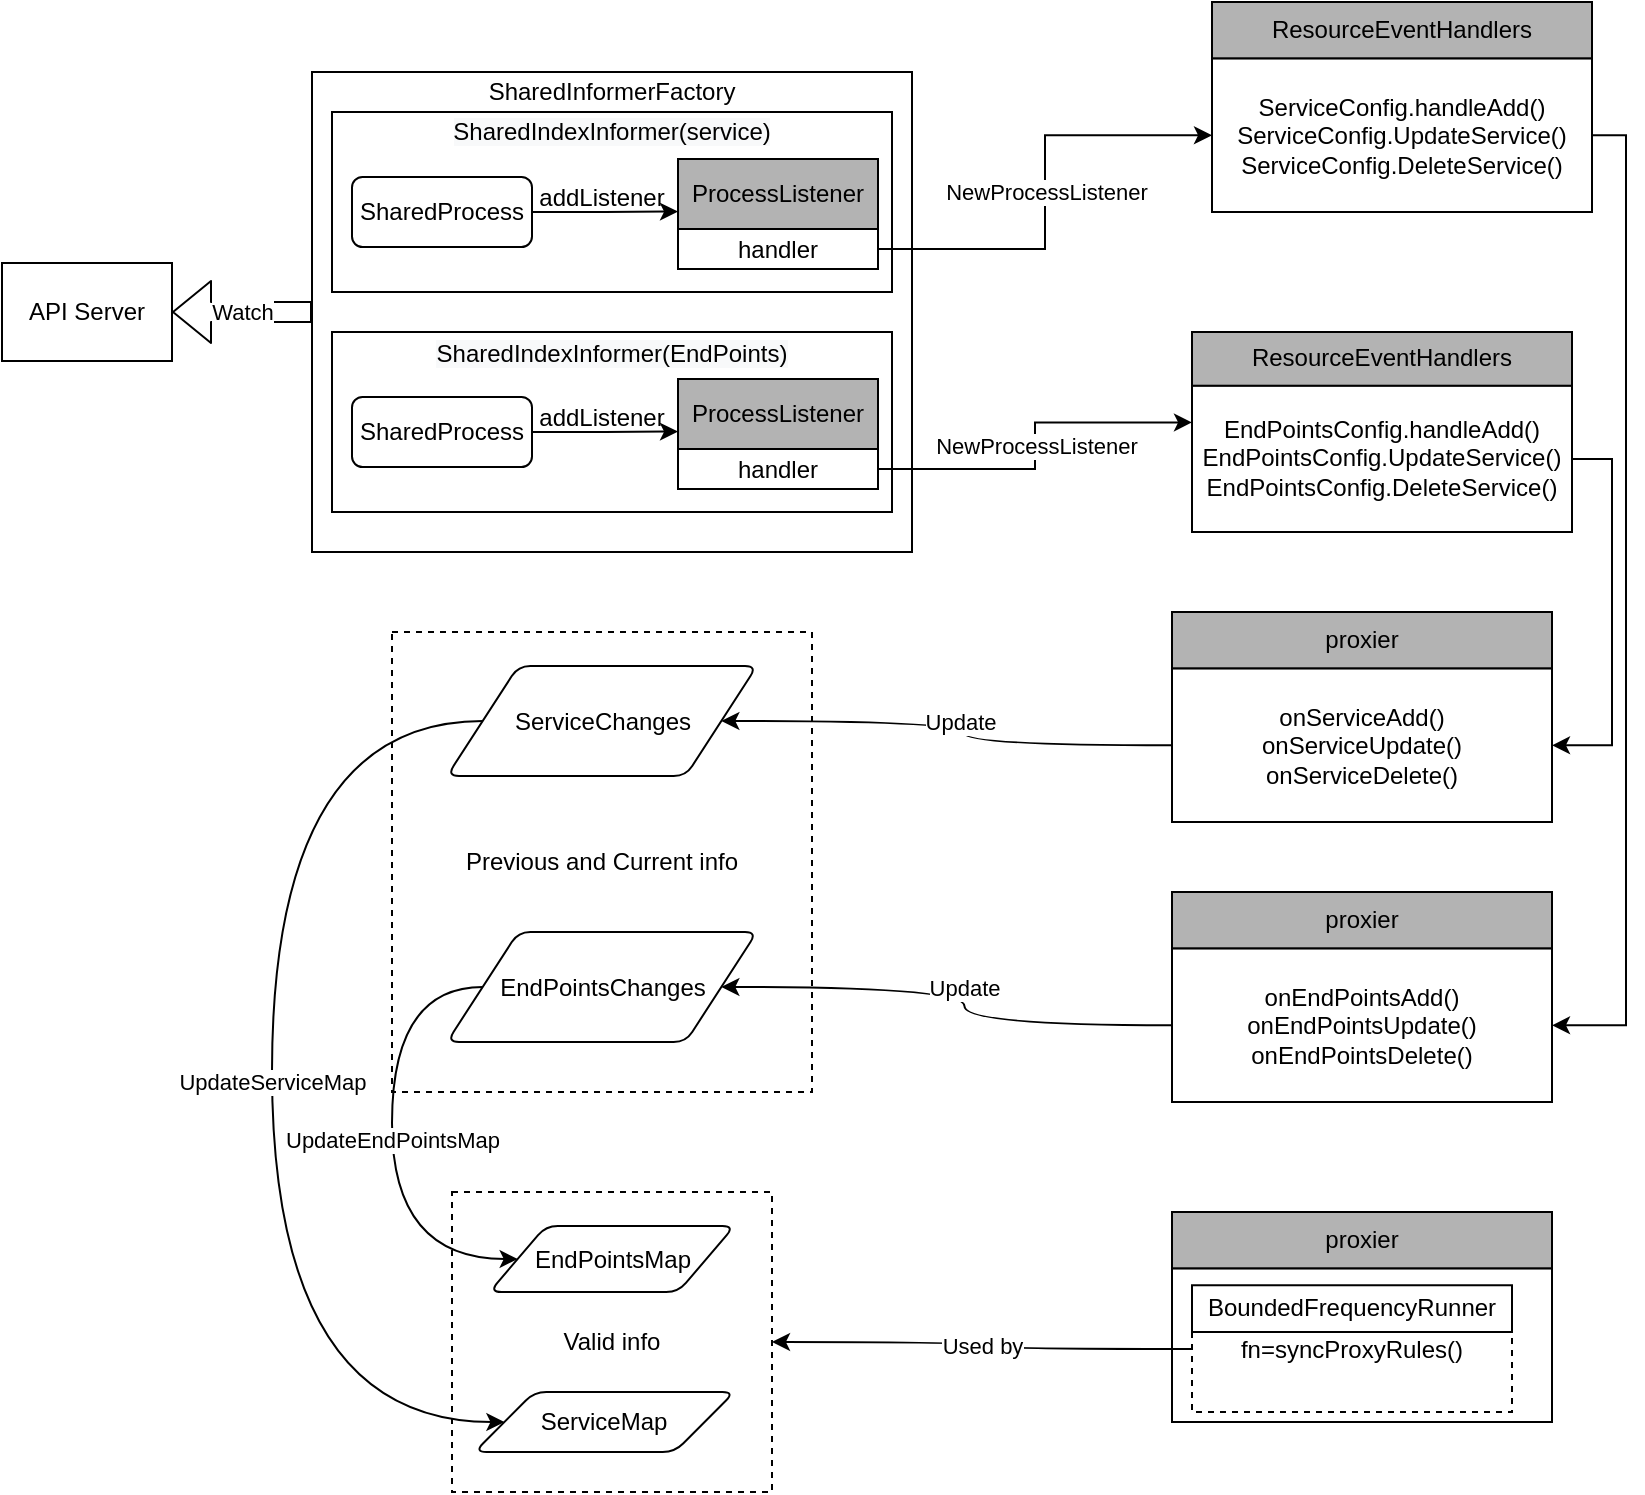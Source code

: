 <mxfile version="13.4.5" type="device"><diagram id="YJZPPgnZP-gtO1UGiNNT" name="Page-1"><mxGraphModel dx="1554" dy="983" grid="1" gridSize="10" guides="1" tooltips="1" connect="1" arrows="1" fold="1" page="1" pageScale="1" pageWidth="827" pageHeight="1169" math="0" shadow="0"><root><mxCell id="0"/><mxCell id="1" parent="0"/><mxCell id="XFDqoNYNsMRrjsRMw2cA-49" value="Valid info" style="rounded=0;whiteSpace=wrap;html=1;strokeWidth=1;fillColor=#FFFFFF;dashed=1;" vertex="1" parent="1"><mxGeometry x="235" y="601" width="160" height="150" as="geometry"/></mxCell><mxCell id="XFDqoNYNsMRrjsRMw2cA-43" value="Previous and Current info" style="rounded=0;whiteSpace=wrap;html=1;strokeWidth=1;fillColor=#FFFFFF;dashed=1;" vertex="1" parent="1"><mxGeometry x="205" y="321" width="210" height="230" as="geometry"/></mxCell><mxCell id="XFDqoNYNsMRrjsRMw2cA-1" value="API Server" style="rounded=0;whiteSpace=wrap;html=1;" vertex="1" parent="1"><mxGeometry x="10" y="136.5" width="85" height="49" as="geometry"/></mxCell><mxCell id="XFDqoNYNsMRrjsRMw2cA-2" value="" style="rounded=0;whiteSpace=wrap;html=1;" vertex="1" parent="1"><mxGeometry x="165" y="41" width="300" height="240" as="geometry"/></mxCell><mxCell id="XFDqoNYNsMRrjsRMw2cA-3" value="SharedInformerFactory" style="text;html=1;strokeColor=none;fillColor=none;align=center;verticalAlign=middle;whiteSpace=wrap;rounded=0;" vertex="1" parent="1"><mxGeometry x="295" y="41" width="40" height="20" as="geometry"/></mxCell><mxCell id="XFDqoNYNsMRrjsRMw2cA-4" value="" style="rounded=0;whiteSpace=wrap;html=1;" vertex="1" parent="1"><mxGeometry x="175" y="61" width="280" height="90" as="geometry"/></mxCell><mxCell id="XFDqoNYNsMRrjsRMw2cA-5" value="&#10;&#10;&lt;span style=&quot;color: rgb(0, 0, 0); font-family: helvetica; font-size: 12px; font-style: normal; font-weight: 400; letter-spacing: normal; text-align: center; text-indent: 0px; text-transform: none; word-spacing: 0px; background-color: rgb(248, 249, 250); display: inline; float: none;&quot;&gt;SharedIndexInformer(service)&lt;/span&gt;&#10;&#10;" style="text;html=1;strokeColor=none;fillColor=none;align=center;verticalAlign=middle;whiteSpace=wrap;rounded=0;" vertex="1" parent="1"><mxGeometry x="295" y="61" width="40" height="20" as="geometry"/></mxCell><mxCell id="XFDqoNYNsMRrjsRMw2cA-11" style="edgeStyle=orthogonalEdgeStyle;rounded=0;orthogonalLoop=1;jettySize=auto;html=1;entryX=0;entryY=0.75;entryDx=0;entryDy=0;" edge="1" parent="1" source="XFDqoNYNsMRrjsRMw2cA-6" target="XFDqoNYNsMRrjsRMw2cA-7"><mxGeometry relative="1" as="geometry"/></mxCell><mxCell id="XFDqoNYNsMRrjsRMw2cA-6" value="SharedProcess" style="rounded=1;whiteSpace=wrap;html=1;" vertex="1" parent="1"><mxGeometry x="185" y="93.5" width="90" height="35" as="geometry"/></mxCell><mxCell id="XFDqoNYNsMRrjsRMw2cA-9" value="" style="group" vertex="1" connectable="0" parent="1"><mxGeometry x="348" y="84.5" width="100" height="55" as="geometry"/></mxCell><mxCell id="XFDqoNYNsMRrjsRMw2cA-7" value="ProcessListener" style="rounded=0;whiteSpace=wrap;html=1;fillColor=#B3B3B3;" vertex="1" parent="XFDqoNYNsMRrjsRMw2cA-9"><mxGeometry width="100" height="35" as="geometry"/></mxCell><mxCell id="XFDqoNYNsMRrjsRMw2cA-8" value="handler" style="rounded=0;whiteSpace=wrap;html=1;" vertex="1" parent="XFDqoNYNsMRrjsRMw2cA-9"><mxGeometry y="35" width="100" height="20" as="geometry"/></mxCell><mxCell id="XFDqoNYNsMRrjsRMw2cA-12" value="addListener" style="text;html=1;strokeColor=none;fillColor=none;align=center;verticalAlign=middle;whiteSpace=wrap;rounded=0;" vertex="1" parent="1"><mxGeometry x="290" y="93.5" width="40" height="20" as="geometry"/></mxCell><mxCell id="XFDqoNYNsMRrjsRMw2cA-15" value="" style="rounded=0;whiteSpace=wrap;html=1;" vertex="1" parent="1"><mxGeometry x="175" y="171" width="280" height="90" as="geometry"/></mxCell><mxCell id="XFDqoNYNsMRrjsRMw2cA-16" value="&lt;span style=&quot;color: rgb(0 , 0 , 0) ; font-family: &amp;#34;helvetica&amp;#34; ; font-size: 12px ; font-style: normal ; font-weight: 400 ; letter-spacing: normal ; text-align: center ; text-indent: 0px ; text-transform: none ; word-spacing: 0px ; background-color: rgb(248 , 249 , 250) ; display: inline ; float: none&quot;&gt;SharedIndexInformer(EndPoints)&lt;/span&gt;" style="text;html=1;strokeColor=none;fillColor=none;align=center;verticalAlign=middle;whiteSpace=wrap;rounded=0;" vertex="1" parent="1"><mxGeometry x="295" y="172" width="40" height="20" as="geometry"/></mxCell><mxCell id="XFDqoNYNsMRrjsRMw2cA-17" style="edgeStyle=orthogonalEdgeStyle;rounded=0;orthogonalLoop=1;jettySize=auto;html=1;entryX=0;entryY=0.75;entryDx=0;entryDy=0;" edge="1" parent="1" source="XFDqoNYNsMRrjsRMw2cA-18" target="XFDqoNYNsMRrjsRMw2cA-20"><mxGeometry relative="1" as="geometry"/></mxCell><mxCell id="XFDqoNYNsMRrjsRMw2cA-18" value="SharedProcess" style="rounded=1;whiteSpace=wrap;html=1;" vertex="1" parent="1"><mxGeometry x="185" y="203.5" width="90" height="35" as="geometry"/></mxCell><mxCell id="XFDqoNYNsMRrjsRMw2cA-19" value="" style="group" vertex="1" connectable="0" parent="1"><mxGeometry x="348" y="194.5" width="100" height="55" as="geometry"/></mxCell><mxCell id="XFDqoNYNsMRrjsRMw2cA-20" value="ProcessListener" style="rounded=0;whiteSpace=wrap;html=1;fillColor=#B3B3B3;" vertex="1" parent="XFDqoNYNsMRrjsRMw2cA-19"><mxGeometry width="100" height="35" as="geometry"/></mxCell><mxCell id="XFDqoNYNsMRrjsRMw2cA-21" value="handler" style="rounded=0;whiteSpace=wrap;html=1;" vertex="1" parent="XFDqoNYNsMRrjsRMw2cA-19"><mxGeometry y="35" width="100" height="20" as="geometry"/></mxCell><mxCell id="XFDqoNYNsMRrjsRMw2cA-22" value="addListener" style="text;html=1;strokeColor=none;fillColor=none;align=center;verticalAlign=middle;whiteSpace=wrap;rounded=0;" vertex="1" parent="1"><mxGeometry x="290" y="203.5" width="40" height="20" as="geometry"/></mxCell><mxCell id="XFDqoNYNsMRrjsRMw2cA-23" value="" style="group" vertex="1" connectable="0" parent="1"><mxGeometry x="615" y="6" width="190" height="105" as="geometry"/></mxCell><mxCell id="XFDqoNYNsMRrjsRMw2cA-24" value="ResourceEventHandlers" style="rounded=0;whiteSpace=wrap;html=1;fillColor=#B3B3B3;" vertex="1" parent="XFDqoNYNsMRrjsRMw2cA-23"><mxGeometry width="190" height="28.273" as="geometry"/></mxCell><mxCell id="XFDqoNYNsMRrjsRMw2cA-25" value="ServiceConfig.handleAdd()&lt;br&gt;ServiceConfig.UpdateService()&lt;br&gt;ServiceConfig.DeleteService()" style="rounded=0;whiteSpace=wrap;html=1;" vertex="1" parent="XFDqoNYNsMRrjsRMw2cA-23"><mxGeometry y="28.269" width="190" height="76.731" as="geometry"/></mxCell><mxCell id="XFDqoNYNsMRrjsRMw2cA-27" value="" style="group" vertex="1" connectable="0" parent="1"><mxGeometry x="605" y="171" width="190" height="100" as="geometry"/></mxCell><mxCell id="XFDqoNYNsMRrjsRMw2cA-28" value="ResourceEventHandlers" style="rounded=0;whiteSpace=wrap;html=1;fillColor=#B3B3B3;" vertex="1" parent="XFDqoNYNsMRrjsRMw2cA-27"><mxGeometry width="190" height="26.926" as="geometry"/></mxCell><mxCell id="XFDqoNYNsMRrjsRMw2cA-29" value="EndPointsConfig.handleAdd()&lt;br&gt;EndPointsConfig.UpdateService()&lt;br&gt;EndPointsConfig.DeleteService()" style="rounded=0;whiteSpace=wrap;html=1;" vertex="1" parent="XFDqoNYNsMRrjsRMw2cA-27"><mxGeometry y="26.923" width="190" height="73.077" as="geometry"/></mxCell><mxCell id="XFDqoNYNsMRrjsRMw2cA-30" value="NewProcessListener" style="edgeStyle=orthogonalEdgeStyle;rounded=0;orthogonalLoop=1;jettySize=auto;html=1;entryX=0;entryY=0.5;entryDx=0;entryDy=0;" edge="1" parent="1" source="XFDqoNYNsMRrjsRMw2cA-8" target="XFDqoNYNsMRrjsRMw2cA-25"><mxGeometry relative="1" as="geometry"/></mxCell><mxCell id="XFDqoNYNsMRrjsRMw2cA-31" value="NewProcessListener" style="edgeStyle=orthogonalEdgeStyle;rounded=0;orthogonalLoop=1;jettySize=auto;html=1;entryX=0;entryY=0.25;entryDx=0;entryDy=0;" edge="1" parent="1" source="XFDqoNYNsMRrjsRMw2cA-21" target="XFDqoNYNsMRrjsRMw2cA-29"><mxGeometry relative="1" as="geometry"/></mxCell><mxCell id="XFDqoNYNsMRrjsRMw2cA-33" value="" style="group" vertex="1" connectable="0" parent="1"><mxGeometry x="595" y="311" width="190" height="105" as="geometry"/></mxCell><mxCell id="XFDqoNYNsMRrjsRMw2cA-34" value="proxier" style="rounded=0;whiteSpace=wrap;html=1;fillColor=#B3B3B3;" vertex="1" parent="XFDqoNYNsMRrjsRMw2cA-33"><mxGeometry width="190" height="28.273" as="geometry"/></mxCell><mxCell id="XFDqoNYNsMRrjsRMw2cA-35" value="onServiceAdd()&lt;br&gt;onServiceUpdate()&lt;br&gt;onServiceDelete()" style="rounded=0;whiteSpace=wrap;html=1;" vertex="1" parent="XFDqoNYNsMRrjsRMw2cA-33"><mxGeometry y="28.269" width="190" height="76.731" as="geometry"/></mxCell><mxCell id="XFDqoNYNsMRrjsRMw2cA-36" value="" style="group" vertex="1" connectable="0" parent="1"><mxGeometry x="595" y="451" width="190" height="105" as="geometry"/></mxCell><mxCell id="XFDqoNYNsMRrjsRMw2cA-37" value="proxier" style="rounded=0;whiteSpace=wrap;html=1;fillColor=#B3B3B3;" vertex="1" parent="XFDqoNYNsMRrjsRMw2cA-36"><mxGeometry width="190" height="28.273" as="geometry"/></mxCell><mxCell id="XFDqoNYNsMRrjsRMw2cA-38" value="onEndPointsAdd()&lt;br&gt;onEndPointsUpdate()&lt;br&gt;onEndPointsDelete()" style="rounded=0;whiteSpace=wrap;html=1;" vertex="1" parent="XFDqoNYNsMRrjsRMw2cA-36"><mxGeometry y="28.269" width="190" height="76.731" as="geometry"/></mxCell><mxCell id="XFDqoNYNsMRrjsRMw2cA-39" style="edgeStyle=orthogonalEdgeStyle;rounded=0;orthogonalLoop=1;jettySize=auto;html=1;entryX=1;entryY=0.5;entryDx=0;entryDy=0;" edge="1" parent="1" source="XFDqoNYNsMRrjsRMw2cA-29" target="XFDqoNYNsMRrjsRMw2cA-35"><mxGeometry relative="1" as="geometry"><Array as="points"><mxPoint x="815" y="235"/><mxPoint x="815" y="378"/></Array></mxGeometry></mxCell><mxCell id="XFDqoNYNsMRrjsRMw2cA-40" style="edgeStyle=orthogonalEdgeStyle;rounded=0;orthogonalLoop=1;jettySize=auto;html=1;entryX=1;entryY=0.5;entryDx=0;entryDy=0;" edge="1" parent="1" source="XFDqoNYNsMRrjsRMw2cA-25" target="XFDqoNYNsMRrjsRMw2cA-38"><mxGeometry relative="1" as="geometry"><Array as="points"><mxPoint x="822" y="73"/><mxPoint x="822" y="518"/></Array></mxGeometry></mxCell><mxCell id="XFDqoNYNsMRrjsRMw2cA-61" value="UpdateServiceMap" style="edgeStyle=orthogonalEdgeStyle;curved=1;rounded=0;orthogonalLoop=1;jettySize=auto;html=1;entryX=0;entryY=0.5;entryDx=0;entryDy=0;" edge="1" parent="1" source="XFDqoNYNsMRrjsRMw2cA-41" target="XFDqoNYNsMRrjsRMw2cA-51"><mxGeometry relative="1" as="geometry"><Array as="points"><mxPoint x="145" y="366"/><mxPoint x="145" y="716"/></Array></mxGeometry></mxCell><mxCell id="XFDqoNYNsMRrjsRMw2cA-41" value="ServiceChanges" style="shape=parallelogram;html=1;strokeWidth=1;perimeter=parallelogramPerimeter;whiteSpace=wrap;rounded=1;arcSize=12;size=0.23;fillColor=#FFFFFF;" vertex="1" parent="1"><mxGeometry x="232.5" y="338" width="155" height="55" as="geometry"/></mxCell><mxCell id="XFDqoNYNsMRrjsRMw2cA-60" value="UpdateEndPointsMap" style="edgeStyle=orthogonalEdgeStyle;curved=1;rounded=0;orthogonalLoop=1;jettySize=auto;html=1;entryX=0;entryY=0.5;entryDx=0;entryDy=0;" edge="1" parent="1" source="XFDqoNYNsMRrjsRMw2cA-42" target="XFDqoNYNsMRrjsRMw2cA-50"><mxGeometry relative="1" as="geometry"><Array as="points"><mxPoint x="205" y="499"/><mxPoint x="205" y="635"/></Array></mxGeometry></mxCell><mxCell id="XFDqoNYNsMRrjsRMw2cA-42" value="EndPointsChanges" style="shape=parallelogram;html=1;strokeWidth=1;perimeter=parallelogramPerimeter;whiteSpace=wrap;rounded=1;arcSize=12;size=0.23;fillColor=#FFFFFF;" vertex="1" parent="1"><mxGeometry x="232.5" y="471" width="155" height="55" as="geometry"/></mxCell><mxCell id="XFDqoNYNsMRrjsRMw2cA-45" value="Update" style="edgeStyle=orthogonalEdgeStyle;rounded=0;orthogonalLoop=1;jettySize=auto;html=1;entryX=1;entryY=0.5;entryDx=0;entryDy=0;curved=1;" edge="1" parent="1" source="XFDqoNYNsMRrjsRMw2cA-35" target="XFDqoNYNsMRrjsRMw2cA-41"><mxGeometry relative="1" as="geometry"/></mxCell><mxCell id="XFDqoNYNsMRrjsRMw2cA-46" value="Update" style="edgeStyle=orthogonalEdgeStyle;rounded=0;orthogonalLoop=1;jettySize=auto;html=1;entryX=1;entryY=0.5;entryDx=0;entryDy=0;curved=1;" edge="1" parent="1" source="XFDqoNYNsMRrjsRMw2cA-38" target="XFDqoNYNsMRrjsRMw2cA-42"><mxGeometry relative="1" as="geometry"/></mxCell><mxCell id="XFDqoNYNsMRrjsRMw2cA-50" value="EndPointsMap" style="shape=parallelogram;html=1;strokeWidth=1;perimeter=parallelogramPerimeter;whiteSpace=wrap;rounded=1;arcSize=12;size=0.23;fillColor=#FFFFFF;" vertex="1" parent="1"><mxGeometry x="253.75" y="618" width="122.5" height="33" as="geometry"/></mxCell><mxCell id="XFDqoNYNsMRrjsRMw2cA-51" value="ServiceMap" style="shape=parallelogram;html=1;strokeWidth=1;perimeter=parallelogramPerimeter;whiteSpace=wrap;rounded=1;arcSize=12;size=0.23;fillColor=#FFFFFF;" vertex="1" parent="1"><mxGeometry x="246.25" y="701" width="130" height="30" as="geometry"/></mxCell><mxCell id="XFDqoNYNsMRrjsRMw2cA-52" value="" style="group" vertex="1" connectable="0" parent="1"><mxGeometry x="595" y="611" width="190" height="105" as="geometry"/></mxCell><mxCell id="XFDqoNYNsMRrjsRMw2cA-53" value="proxier" style="rounded=0;whiteSpace=wrap;html=1;fillColor=#B3B3B3;" vertex="1" parent="XFDqoNYNsMRrjsRMw2cA-52"><mxGeometry width="190" height="28.273" as="geometry"/></mxCell><mxCell id="XFDqoNYNsMRrjsRMw2cA-54" value="onEndPointsAdd()&lt;br&gt;onEndPointsUpdate()&lt;br&gt;onEndPointsDelete()" style="rounded=0;whiteSpace=wrap;html=1;" vertex="1" parent="XFDqoNYNsMRrjsRMw2cA-52"><mxGeometry y="28.269" width="190" height="76.731" as="geometry"/></mxCell><mxCell id="XFDqoNYNsMRrjsRMw2cA-55" value="fn=syncProxyRules()" style="rounded=0;whiteSpace=wrap;html=1;dashed=1;strokeWidth=1;fillColor=#FFFFFF;" vertex="1" parent="XFDqoNYNsMRrjsRMw2cA-52"><mxGeometry x="10" y="37" width="160" height="63" as="geometry"/></mxCell><mxCell id="XFDqoNYNsMRrjsRMw2cA-56" value="BoundedFrequencyRunner" style="rounded=0;whiteSpace=wrap;html=1;strokeWidth=1;fillColor=#FFFFFF;" vertex="1" parent="XFDqoNYNsMRrjsRMw2cA-52"><mxGeometry x="10" y="36.63" width="160" height="23.37" as="geometry"/></mxCell><mxCell id="XFDqoNYNsMRrjsRMw2cA-58" value="Used by" style="edgeStyle=orthogonalEdgeStyle;curved=1;rounded=0;orthogonalLoop=1;jettySize=auto;html=1;" edge="1" parent="1" source="XFDqoNYNsMRrjsRMw2cA-55" target="XFDqoNYNsMRrjsRMw2cA-49"><mxGeometry relative="1" as="geometry"/></mxCell><mxCell id="XFDqoNYNsMRrjsRMw2cA-62" value="Watch" style="shape=flexArrow;endArrow=classic;html=1;entryX=1;entryY=0.5;entryDx=0;entryDy=0;exitX=0;exitY=0.5;exitDx=0;exitDy=0;" edge="1" parent="1" source="XFDqoNYNsMRrjsRMw2cA-2" target="XFDqoNYNsMRrjsRMw2cA-1"><mxGeometry width="50" height="50" relative="1" as="geometry"><mxPoint x="280" y="400" as="sourcePoint"/><mxPoint x="330" y="350" as="targetPoint"/></mxGeometry></mxCell></root></mxGraphModel></diagram></mxfile>